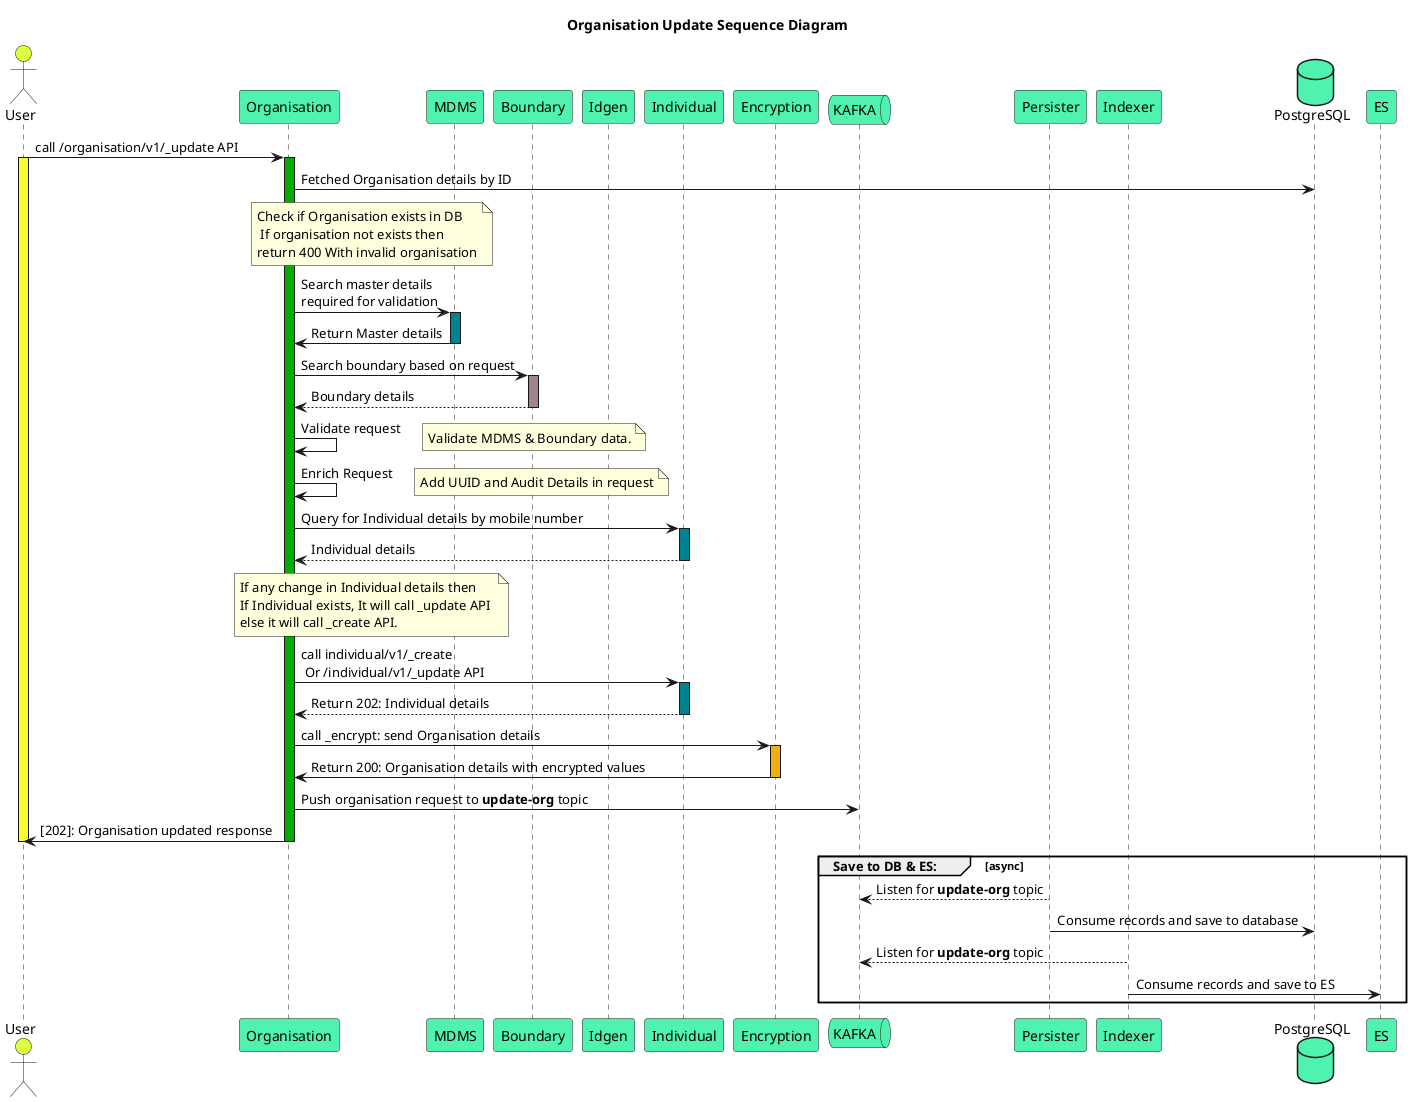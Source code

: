 @startuml
title Organisation Update Sequence Diagram
actor user as "User" order 0 #ddff41
participant Organisation  order 1 #4Ff2AF
participant MDMS  order 2 #4Ff2AF
participant Boundary  order 3 #4Ff2AF
participant Idgen  order 4 #4Ff2AF
participant Individual order 5 #4Ff2AF
participant Encryption order 6 #4Ff2AF
queue KAFKA as "KAFKA" order 7 #4Ff2AF
participant Persister order 8 #4Ff2AF
participant Indexer order 9 #4Ff2AF
database DB as "PostgreSQL" order 10 #4Ff2AF
participant ES order 11 #4Ff2AF

user -> Organisation: call /organisation/v1/_update API
activate user #Fafd30
activate Organisation #00ad00
Organisation -> DB: Fetched Organisation details by ID
note over Organisation, MDMS: Check if Organisation exists in DB\n If organisation not exists then \nreturn 400 With invalid organisation

Organisation -> MDMS: Search master details \nrequired for validation
activate MDMS #008390
MDMS -> Organisation: Return Master details
deactivate MDMS
Organisation -> Boundary: Search boundary based on request
activate Boundary #A08390
Boundary --> Organisation: Boundary details
deactivate Boundary
Organisation -> Organisation: Validate request
note right: Validate MDMS & Boundary data.
Organisation -> Organisation: Enrich Request
note right: Add UUID and Audit Details in request

Organisation -> Individual: Query for Individual details by mobile number
activate Individual #008390
Individual --> Organisation: Individual details
deactivate Individual
note over Organisation, MDMS: If any change in Individual details then \nIf Individual exists, It will call _update API \nelse it will call _create API.
Organisation -> Individual: call individual/v1/_create \n Or /individual/v1/_update API
activate Individual #008390
Individual --> Organisation: Return 202: Individual details
deactivate Individual

Organisation -> Encryption: call _encrypt: send Organisation details
activate Encryption #F1aF0F
Encryption -> Organisation: Return 200: Organisation details with encrypted values
deactivate Encryption
Organisation -> KAFKA: Push organisation request to <b>update-org</b> topic
Organisation -> user: [202]: Organisation updated response
deactivate Organisation
deactivate user

group Save to DB & ES: [async]
    Persister --> KAFKA: Listen for <b>update-org</b> topic
    Persister -> DB: Consume records and save to database

    Indexer --> KAFKA: Listen for <b>update-org</b> topic
    Indexer -> ES: Consume records and save to ES
end


@enduml